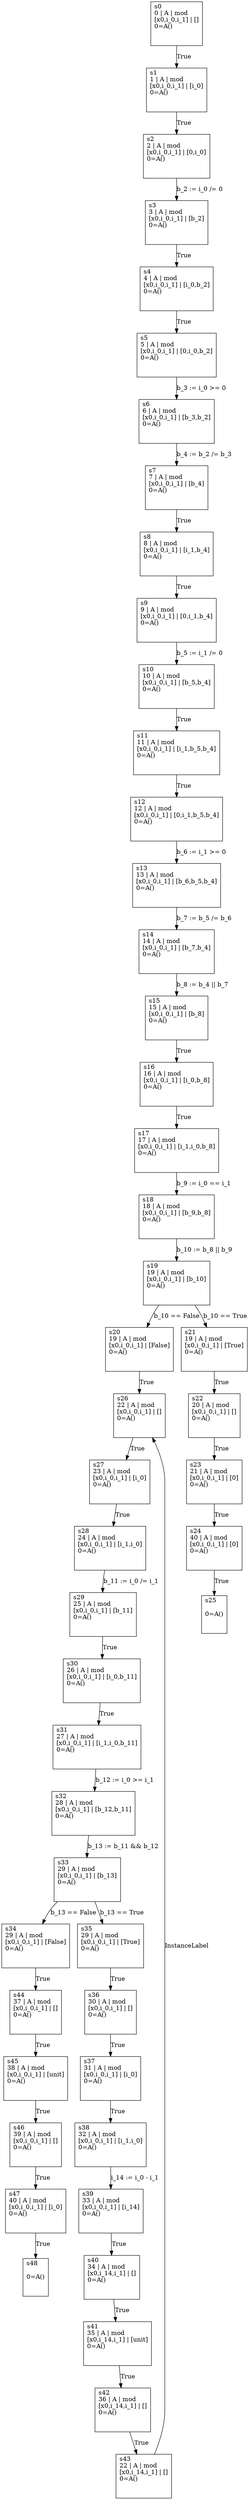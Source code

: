 strict digraph g {
    0 [label="s0\l0 | A | mod\l[x0,i_0,i_1] | []\l0=A()\l\l\l"
      ,shape=box];
    1 [label="s1\l1 | A | mod\l[x0,i_0,i_1] | [i_0]\l0=A()\l\l\l"
      ,shape=box];
    2 [label="s2\l2 | A | mod\l[x0,i_0,i_1] | [0,i_0]\l0=A()\l\l\l"
      ,shape=box];
    3 [label="s3\l3 | A | mod\l[x0,i_0,i_1] | [b_2]\l0=A()\l\l\l"
      ,shape=box];
    4 [label="s4\l4 | A | mod\l[x0,i_0,i_1] | [i_0,b_2]\l0=A()\l\l\l"
      ,shape=box];
    5 [label="s5\l5 | A | mod\l[x0,i_0,i_1] | [0,i_0,b_2]\l0=A()\l\l\l"
      ,shape=box];
    6 [label="s6\l6 | A | mod\l[x0,i_0,i_1] | [b_3,b_2]\l0=A()\l\l\l"
      ,shape=box];
    7 [label="s7\l7 | A | mod\l[x0,i_0,i_1] | [b_4]\l0=A()\l\l\l"
      ,shape=box];
    8 [label="s8\l8 | A | mod\l[x0,i_0,i_1] | [i_1,b_4]\l0=A()\l\l\l"
      ,shape=box];
    9 [label="s9\l9 | A | mod\l[x0,i_0,i_1] | [0,i_1,b_4]\l0=A()\l\l\l"
      ,shape=box];
    10 [label="s10\l10 | A | mod\l[x0,i_0,i_1] | [b_5,b_4]\l0=A()\l\l\l"
       ,shape=box];
    11 [label="s11\l11 | A | mod\l[x0,i_0,i_1] | [i_1,b_5,b_4]\l0=A()\l\l\l"
       ,shape=box];
    12 [label="s12\l12 | A | mod\l[x0,i_0,i_1] | [0,i_1,b_5,b_4]\l0=A()\l\l\l"
       ,shape=box];
    13 [label="s13\l13 | A | mod\l[x0,i_0,i_1] | [b_6,b_5,b_4]\l0=A()\l\l\l"
       ,shape=box];
    14 [label="s14\l14 | A | mod\l[x0,i_0,i_1] | [b_7,b_4]\l0=A()\l\l\l"
       ,shape=box];
    15 [label="s15\l15 | A | mod\l[x0,i_0,i_1] | [b_8]\l0=A()\l\l\l"
       ,shape=box];
    16 [label="s16\l16 | A | mod\l[x0,i_0,i_1] | [i_0,b_8]\l0=A()\l\l\l"
       ,shape=box];
    17 [label="s17\l17 | A | mod\l[x0,i_0,i_1] | [i_1,i_0,b_8]\l0=A()\l\l\l"
       ,shape=box];
    18 [label="s18\l18 | A | mod\l[x0,i_0,i_1] | [b_9,b_8]\l0=A()\l\l\l"
       ,shape=box];
    19 [label="s19\l19 | A | mod\l[x0,i_0,i_1] | [b_10]\l0=A()\l\l\l"
       ,shape=box];
    20 [label="s20\l19 | A | mod\l[x0,i_0,i_1] | [False]\l0=A()\l\l\l"
       ,shape=box];
    21 [label="s21\l19 | A | mod\l[x0,i_0,i_1] | [True]\l0=A()\l\l\l"
       ,shape=box];
    22 [label="s22\l20 | A | mod\l[x0,i_0,i_1] | []\l0=A()\l\l\l"
       ,shape=box];
    23 [label="s23\l21 | A | mod\l[x0,i_0,i_1] | [0]\l0=A()\l\l\l"
       ,shape=box];
    24 [label="s24\l40 | A | mod\l[x0,i_0,i_1] | [0]\l0=A()\l\l\l"
       ,shape=box];
    25 [label="s25\l\l0=A()\l\l\l"
       ,shape=box];
    26 [label="s26\l22 | A | mod\l[x0,i_0,i_1] | []\l0=A()\l\l\l"
       ,shape=box];
    27 [label="s27\l23 | A | mod\l[x0,i_0,i_1] | [i_0]\l0=A()\l\l\l"
       ,shape=box];
    28 [label="s28\l24 | A | mod\l[x0,i_0,i_1] | [i_1,i_0]\l0=A()\l\l\l"
       ,shape=box];
    29 [label="s29\l25 | A | mod\l[x0,i_0,i_1] | [b_11]\l0=A()\l\l\l"
       ,shape=box];
    30 [label="s30\l26 | A | mod\l[x0,i_0,i_1] | [i_0,b_11]\l0=A()\l\l\l"
       ,shape=box];
    31 [label="s31\l27 | A | mod\l[x0,i_0,i_1] | [i_1,i_0,b_11]\l0=A()\l\l\l"
       ,shape=box];
    32 [label="s32\l28 | A | mod\l[x0,i_0,i_1] | [b_12,b_11]\l0=A()\l\l\l"
       ,shape=box];
    33 [label="s33\l29 | A | mod\l[x0,i_0,i_1] | [b_13]\l0=A()\l\l\l"
       ,shape=box];
    34 [label="s34\l29 | A | mod\l[x0,i_0,i_1] | [False]\l0=A()\l\l\l"
       ,shape=box];
    35 [label="s35\l29 | A | mod\l[x0,i_0,i_1] | [True]\l0=A()\l\l\l"
       ,shape=box];
    36 [label="s36\l30 | A | mod\l[x0,i_0,i_1] | []\l0=A()\l\l\l"
       ,shape=box];
    37 [label="s37\l31 | A | mod\l[x0,i_0,i_1] | [i_0]\l0=A()\l\l\l"
       ,shape=box];
    38 [label="s38\l32 | A | mod\l[x0,i_0,i_1] | [i_1,i_0]\l0=A()\l\l\l"
       ,shape=box];
    39 [label="s39\l33 | A | mod\l[x0,i_0,i_1] | [i_14]\l0=A()\l\l\l"
       ,shape=box];
    40 [label="s40\l34 | A | mod\l[x0,i_14,i_1] | []\l0=A()\l\l\l"
       ,shape=box];
    41 [label="s41\l35 | A | mod\l[x0,i_14,i_1] | [unit]\l0=A()\l\l\l"
       ,shape=box];
    42 [label="s42\l36 | A | mod\l[x0,i_14,i_1] | []\l0=A()\l\l\l"
       ,shape=box];
    43 [label="s43\l22 | A | mod\l[x0,i_14,i_1] | []\l0=A()\l\l\l"
       ,shape=box];
    44 [label="s44\l37 | A | mod\l[x0,i_0,i_1] | []\l0=A()\l\l\l"
       ,shape=box];
    45 [label="s45\l38 | A | mod\l[x0,i_0,i_1] | [unit]\l0=A()\l\l\l"
       ,shape=box];
    46 [label="s46\l39 | A | mod\l[x0,i_0,i_1] | []\l0=A()\l\l\l"
       ,shape=box];
    47 [label="s47\l40 | A | mod\l[x0,i_0,i_1] | [i_0]\l0=A()\l\l\l"
       ,shape=box];
    48 [label="s48\l\l0=A()\l\l\l"
       ,shape=box];
    0 -> 1 [label=True];
    1 -> 2 [label=True];
    2 -> 3 [label="b_2 := i_0 /= 0"];
    3 -> 4 [label=True];
    4 -> 5 [label=True];
    5 -> 6 [label="b_3 := i_0 >= 0"];
    6 -> 7 [label="b_4 := b_2 /= b_3"];
    7 -> 8 [label=True];
    8 -> 9 [label=True];
    9 -> 10 [label="b_5 := i_1 /= 0"];
    10 -> 11 [label=True];
    11 -> 12 [label=True];
    12 -> 13 [label="b_6 := i_1 >= 0"];
    13 -> 14 [label="b_7 := b_5 /= b_6"];
    14 -> 15 [label="b_8 := b_4 || b_7"];
    15 -> 16 [label=True];
    16 -> 17 [label=True];
    17 -> 18 [label="b_9 := i_0 == i_1"];
    18 -> 19 [label="b_10 := b_8 || b_9"];
    19 -> 21 [label="b_10 == True"];
    19 -> 20 [label="b_10 == False"];
    20 -> 26 [label=True];
    21 -> 22 [label=True];
    22 -> 23 [label=True];
    23 -> 24 [label=True];
    24 -> 25 [label=True];
    26 -> 27 [label=True];
    27 -> 28 [label=True];
    28 -> 29 [label="b_11 := i_0 /= i_1"];
    29 -> 30 [label=True];
    30 -> 31 [label=True];
    31 -> 32 [label="b_12 := i_0 >= i_1"];
    32 -> 33 [label="b_13 := b_11 && b_12"];
    33 -> 35 [label="b_13 == True"];
    33 -> 34 [label="b_13 == False"];
    34 -> 44 [label=True];
    35 -> 36 [label=True];
    36 -> 37 [label=True];
    37 -> 38 [label=True];
    38 -> 39 [label="i_14 := i_0 - i_1"];
    39 -> 40 [label=True];
    40 -> 41 [label=True];
    41 -> 42 [label=True];
    42 -> 43 [label=True];
    43 -> 26 [label=InstanceLabel];
    44 -> 45 [label=True];
    45 -> 46 [label=True];
    46 -> 47 [label=True];
    47 -> 48 [label=True];
}